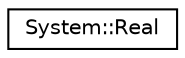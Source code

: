 digraph G
{
  edge [fontname="Helvetica",fontsize="10",labelfontname="Helvetica",labelfontsize="10"];
  node [fontname="Helvetica",fontsize="10",shape=record];
  rankdir="LR";
  Node1 [label="System::Real",height=0.2,width=0.4,color="black", fillcolor="white", style="filled",URL="$class_system_1_1_real.html"];
}
